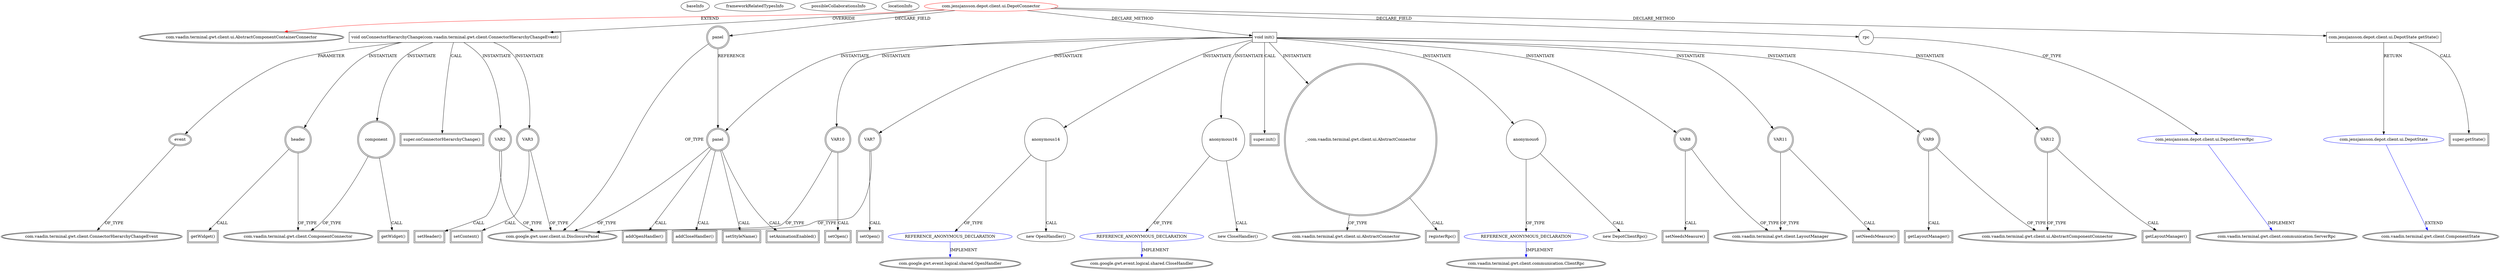 digraph {
baseInfo[graphId=382,category="extension_graph",isAnonymous=false,possibleRelation=true]
frameworkRelatedTypesInfo[0="com.vaadin.terminal.gwt.client.ui.AbstractComponentContainerConnector"]
possibleCollaborationsInfo[0="382~FIELD_DECLARATION-~com.vaadin.terminal.gwt.client.ui.AbstractComponentContainerConnector ~com.vaadin.terminal.gwt.client.communication.ServerRpc ~false~false",1="382~CLIENT_METHOD_DECLARATION-INSTANTIATION-~com.vaadin.terminal.gwt.client.ui.AbstractComponentContainerConnector ~com.google.gwt.event.logical.shared.CloseHandler ~false~true",2="382~CLIENT_METHOD_DECLARATION-INSTANTIATION-~com.vaadin.terminal.gwt.client.ui.AbstractComponentContainerConnector ~com.google.gwt.event.logical.shared.OpenHandler ~false~true",3="382~CLIENT_METHOD_DECLARATION-INSTANTIATION-~com.vaadin.terminal.gwt.client.ui.AbstractComponentContainerConnector ~com.vaadin.terminal.gwt.client.communication.ClientRpc ~false~true",4="382~CLIENT_METHOD_DECLARATION-RETURN_TYPE-~com.vaadin.terminal.gwt.client.ui.AbstractComponentContainerConnector ~com.vaadin.terminal.gwt.client.ComponentState ~false~false"]
locationInfo[projectName="Peppe-Depot",filePath="/Peppe-Depot/Depot-master/src/com/jensjansson/depot/client/ui/DepotConnector.java",contextSignature="DepotConnector",graphId="382"]
0[label="com.jensjansson.depot.client.ui.DepotConnector",vertexType="ROOT_CLIENT_CLASS_DECLARATION",isFrameworkType=false,color=red]
1[label="com.vaadin.terminal.gwt.client.ui.AbstractComponentContainerConnector",vertexType="FRAMEWORK_CLASS_TYPE",isFrameworkType=true,peripheries=2]
2[label="panel",vertexType="FIELD_DECLARATION",isFrameworkType=true,peripheries=2,shape=circle]
3[label="com.google.gwt.user.client.ui.DisclosurePanel",vertexType="FRAMEWORK_CLASS_TYPE",isFrameworkType=true,peripheries=2]
4[label="rpc",vertexType="FIELD_DECLARATION",isFrameworkType=false,shape=circle]
5[label="com.jensjansson.depot.client.ui.DepotServerRpc",vertexType="REFERENCE_CLIENT_CLASS_DECLARATION",isFrameworkType=false,color=blue]
6[label="com.vaadin.terminal.gwt.client.communication.ServerRpc",vertexType="FRAMEWORK_INTERFACE_TYPE",isFrameworkType=true,peripheries=2]
7[label="void onConnectorHierarchyChange(com.vaadin.terminal.gwt.client.ConnectorHierarchyChangeEvent)",vertexType="OVERRIDING_METHOD_DECLARATION",isFrameworkType=false,shape=box]
8[label="event",vertexType="PARAMETER_DECLARATION",isFrameworkType=true,peripheries=2]
9[label="com.vaadin.terminal.gwt.client.ConnectorHierarchyChangeEvent",vertexType="FRAMEWORK_CLASS_TYPE",isFrameworkType=true,peripheries=2]
10[label="super.onConnectorHierarchyChange()",vertexType="SUPER_CALL",isFrameworkType=true,peripheries=2,shape=box]
11[label="header",vertexType="VARIABLE_EXPRESION",isFrameworkType=true,peripheries=2,shape=circle]
13[label="com.vaadin.terminal.gwt.client.ComponentConnector",vertexType="FRAMEWORK_INTERFACE_TYPE",isFrameworkType=true,peripheries=2]
12[label="getWidget()",vertexType="INSIDE_CALL",isFrameworkType=true,peripheries=2,shape=box]
14[label="component",vertexType="VARIABLE_EXPRESION",isFrameworkType=true,peripheries=2,shape=circle]
15[label="getWidget()",vertexType="INSIDE_CALL",isFrameworkType=true,peripheries=2,shape=box]
17[label="VAR2",vertexType="VARIABLE_EXPRESION",isFrameworkType=true,peripheries=2,shape=circle]
18[label="setHeader()",vertexType="INSIDE_CALL",isFrameworkType=true,peripheries=2,shape=box]
20[label="VAR3",vertexType="VARIABLE_EXPRESION",isFrameworkType=true,peripheries=2,shape=circle]
21[label="setContent()",vertexType="INSIDE_CALL",isFrameworkType=true,peripheries=2,shape=box]
23[label="void init()",vertexType="CLIENT_METHOD_DECLARATION",isFrameworkType=false,shape=box]
24[label="super.init()",vertexType="SUPER_CALL",isFrameworkType=true,peripheries=2,shape=box]
25[label="panel",vertexType="VARIABLE_EXPRESION",isFrameworkType=true,peripheries=2,shape=circle]
26[label="setAnimationEnabled()",vertexType="INSIDE_CALL",isFrameworkType=true,peripheries=2,shape=box]
28[label="_:com.vaadin.terminal.gwt.client.ui.AbstractConnector",vertexType="VARIABLE_EXPRESION",isFrameworkType=true,peripheries=2,shape=circle]
30[label="com.vaadin.terminal.gwt.client.ui.AbstractConnector",vertexType="FRAMEWORK_CLASS_TYPE",isFrameworkType=true,peripheries=2]
29[label="registerRpc()",vertexType="INSIDE_CALL",isFrameworkType=true,peripheries=2,shape=box]
32[label="anonymous6",vertexType="VARIABLE_EXPRESION",isFrameworkType=false,shape=circle]
33[label="REFERENCE_ANONYMOUS_DECLARATION",vertexType="REFERENCE_ANONYMOUS_DECLARATION",isFrameworkType=false,color=blue]
34[label="com.vaadin.terminal.gwt.client.communication.ClientRpc",vertexType="FRAMEWORK_INTERFACE_TYPE",isFrameworkType=true,peripheries=2]
31[label="new DepotClientRpc()",vertexType="CONSTRUCTOR_CALL",isFrameworkType=false]
35[label="VAR7",vertexType="VARIABLE_EXPRESION",isFrameworkType=true,peripheries=2,shape=circle]
36[label="setOpen()",vertexType="INSIDE_CALL",isFrameworkType=true,peripheries=2,shape=box]
38[label="VAR8",vertexType="VARIABLE_EXPRESION",isFrameworkType=true,peripheries=2,shape=circle]
40[label="com.vaadin.terminal.gwt.client.LayoutManager",vertexType="FRAMEWORK_CLASS_TYPE",isFrameworkType=true,peripheries=2]
39[label="setNeedsMeasure()",vertexType="INSIDE_CALL",isFrameworkType=true,peripheries=2,shape=box]
41[label="VAR9",vertexType="VARIABLE_EXPRESION",isFrameworkType=true,peripheries=2,shape=circle]
43[label="com.vaadin.terminal.gwt.client.ui.AbstractComponentConnector",vertexType="FRAMEWORK_CLASS_TYPE",isFrameworkType=true,peripheries=2]
42[label="getLayoutManager()",vertexType="INSIDE_CALL",isFrameworkType=true,peripheries=2,shape=box]
44[label="VAR10",vertexType="VARIABLE_EXPRESION",isFrameworkType=true,peripheries=2,shape=circle]
45[label="setOpen()",vertexType="INSIDE_CALL",isFrameworkType=true,peripheries=2,shape=box]
47[label="VAR11",vertexType="VARIABLE_EXPRESION",isFrameworkType=true,peripheries=2,shape=circle]
48[label="setNeedsMeasure()",vertexType="INSIDE_CALL",isFrameworkType=true,peripheries=2,shape=box]
50[label="VAR12",vertexType="VARIABLE_EXPRESION",isFrameworkType=true,peripheries=2,shape=circle]
51[label="getLayoutManager()",vertexType="INSIDE_CALL",isFrameworkType=true,peripheries=2,shape=box]
54[label="addOpenHandler()",vertexType="INSIDE_CALL",isFrameworkType=true,peripheries=2,shape=box]
56[label="anonymous14",vertexType="VARIABLE_EXPRESION",isFrameworkType=false,shape=circle]
57[label="REFERENCE_ANONYMOUS_DECLARATION",vertexType="REFERENCE_ANONYMOUS_DECLARATION",isFrameworkType=false,color=blue]
58[label="com.google.gwt.event.logical.shared.OpenHandler",vertexType="FRAMEWORK_INTERFACE_TYPE",isFrameworkType=true,peripheries=2]
55[label="new OpenHandler()",vertexType="CONSTRUCTOR_CALL",isFrameworkType=false]
60[label="addCloseHandler()",vertexType="INSIDE_CALL",isFrameworkType=true,peripheries=2,shape=box]
62[label="anonymous16",vertexType="VARIABLE_EXPRESION",isFrameworkType=false,shape=circle]
63[label="REFERENCE_ANONYMOUS_DECLARATION",vertexType="REFERENCE_ANONYMOUS_DECLARATION",isFrameworkType=false,color=blue]
64[label="com.google.gwt.event.logical.shared.CloseHandler",vertexType="FRAMEWORK_INTERFACE_TYPE",isFrameworkType=true,peripheries=2]
61[label="new CloseHandler()",vertexType="CONSTRUCTOR_CALL",isFrameworkType=false]
66[label="setStyleName()",vertexType="INSIDE_CALL",isFrameworkType=true,peripheries=2,shape=box]
74[label="com.jensjansson.depot.client.ui.DepotState getState()",vertexType="CLIENT_METHOD_DECLARATION",isFrameworkType=false,shape=box]
75[label="com.jensjansson.depot.client.ui.DepotState",vertexType="REFERENCE_CLIENT_CLASS_DECLARATION",isFrameworkType=false,color=blue]
76[label="com.vaadin.terminal.gwt.client.ComponentState",vertexType="FRAMEWORK_CLASS_TYPE",isFrameworkType=true,peripheries=2]
77[label="super.getState()",vertexType="SUPER_CALL",isFrameworkType=true,peripheries=2,shape=box]
0->1[label="EXTEND",color=red]
0->2[label="DECLARE_FIELD"]
2->3[label="OF_TYPE"]
0->4[label="DECLARE_FIELD"]
5->6[label="IMPLEMENT",color=blue]
4->5[label="OF_TYPE"]
0->7[label="OVERRIDE"]
8->9[label="OF_TYPE"]
7->8[label="PARAMETER"]
7->10[label="CALL"]
7->11[label="INSTANTIATE"]
11->13[label="OF_TYPE"]
11->12[label="CALL"]
7->14[label="INSTANTIATE"]
14->13[label="OF_TYPE"]
14->15[label="CALL"]
7->17[label="INSTANTIATE"]
17->3[label="OF_TYPE"]
17->18[label="CALL"]
7->20[label="INSTANTIATE"]
20->3[label="OF_TYPE"]
20->21[label="CALL"]
0->23[label="DECLARE_METHOD"]
23->24[label="CALL"]
23->25[label="INSTANTIATE"]
2->25[label="REFERENCE"]
25->3[label="OF_TYPE"]
25->26[label="CALL"]
23->28[label="INSTANTIATE"]
28->30[label="OF_TYPE"]
28->29[label="CALL"]
23->32[label="INSTANTIATE"]
33->34[label="IMPLEMENT",color=blue]
32->33[label="OF_TYPE"]
32->31[label="CALL"]
23->35[label="INSTANTIATE"]
35->3[label="OF_TYPE"]
35->36[label="CALL"]
23->38[label="INSTANTIATE"]
38->40[label="OF_TYPE"]
38->39[label="CALL"]
23->41[label="INSTANTIATE"]
41->43[label="OF_TYPE"]
41->42[label="CALL"]
23->44[label="INSTANTIATE"]
44->3[label="OF_TYPE"]
44->45[label="CALL"]
23->47[label="INSTANTIATE"]
47->40[label="OF_TYPE"]
47->48[label="CALL"]
23->50[label="INSTANTIATE"]
50->43[label="OF_TYPE"]
50->51[label="CALL"]
25->54[label="CALL"]
23->56[label="INSTANTIATE"]
57->58[label="IMPLEMENT",color=blue]
56->57[label="OF_TYPE"]
56->55[label="CALL"]
25->60[label="CALL"]
23->62[label="INSTANTIATE"]
63->64[label="IMPLEMENT",color=blue]
62->63[label="OF_TYPE"]
62->61[label="CALL"]
25->66[label="CALL"]
0->74[label="DECLARE_METHOD"]
75->76[label="EXTEND",color=blue]
74->75[label="RETURN"]
74->77[label="CALL"]
}
